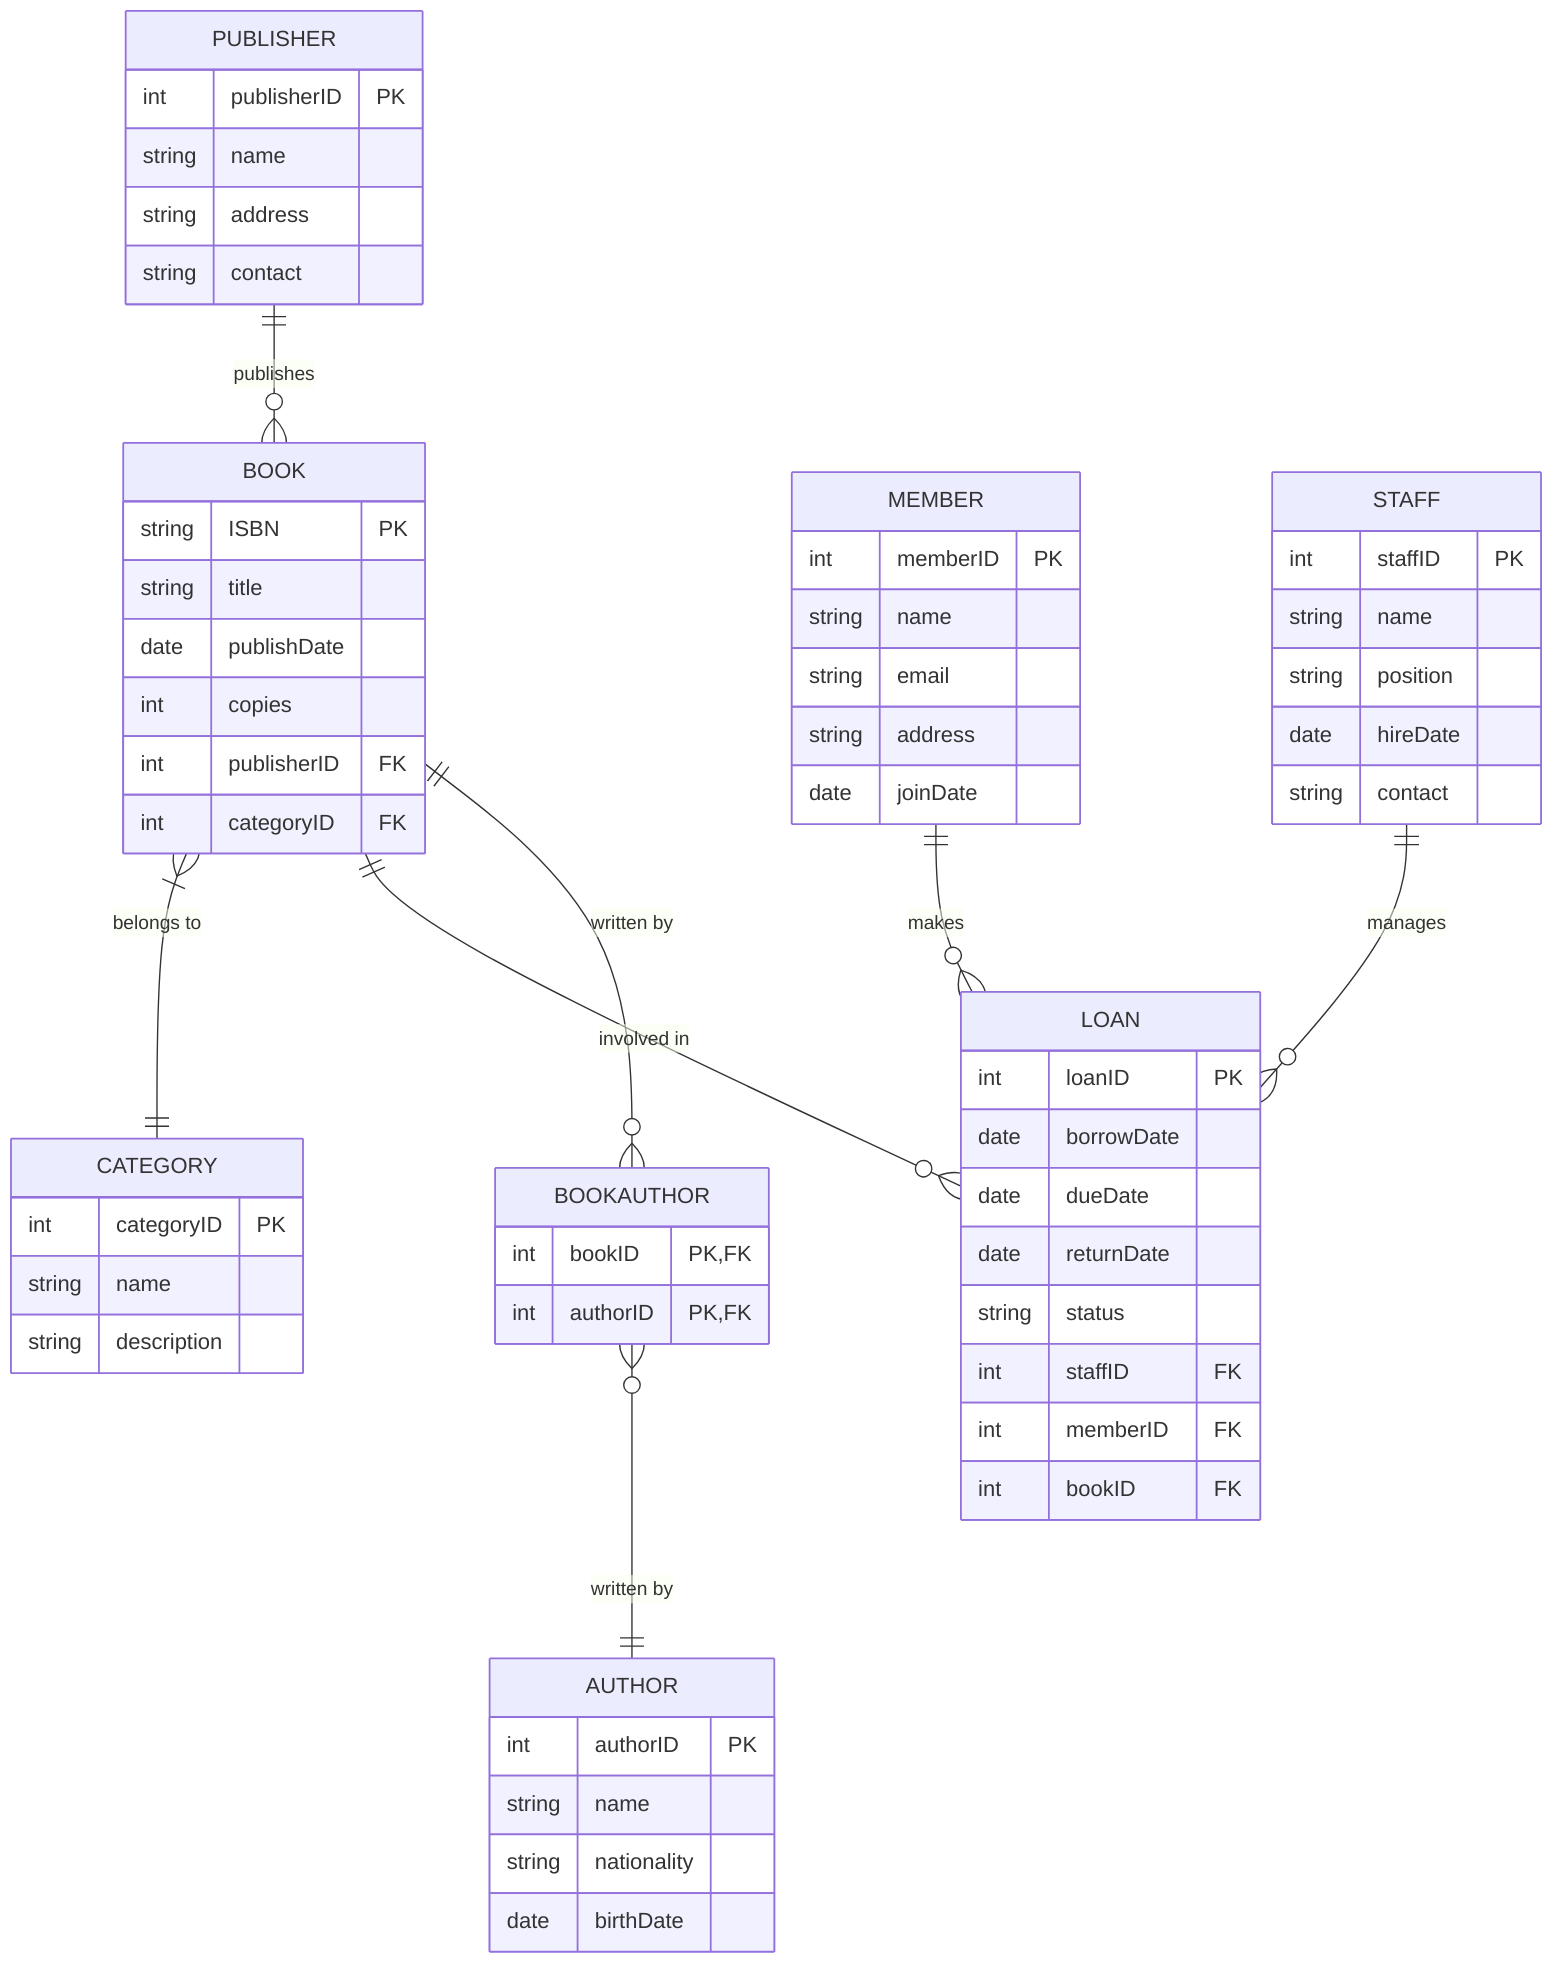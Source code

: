 erDiagram
    BOOK }|--|| CATEGORY : "belongs to"
    BOOK ||--o{ LOAN : "involved in"
    MEMBER ||--o{ LOAN : "makes"
    STAFF ||--o{ LOAN : "manages"
    PUBLISHER ||--o{ BOOK : "publishes"
    BOOK ||--o{ BOOKAUTHOR : "written by"
    BOOKAUTHOR }o--|| AUTHOR : "written by"

    BOOK {
        string ISBN PK
        string title
        date publishDate
        int copies
        int publisherID FK
        int categoryID FK
    }

    BOOKAUTHOR {
        int bookID PK, FK
        int authorID PK, FK
    }

    AUTHOR {
        int authorID PK
        string name
        string nationality
        date birthDate
    }

    MEMBER {
        int memberID PK
        string name
        string email
        string address
        date joinDate
    }

    LOAN {
        int loanID PK
        date borrowDate
        date dueDate
        date returnDate
        string status
        int staffID FK
        int memberID FK
        int bookID FK
    }

    CATEGORY {
        int categoryID PK
        string name
        string description
    }

    PUBLISHER {
        int publisherID PK
        string name
        string address
        string contact
    }

    STAFF {
        int staffID PK
        string name
        string position
        date hireDate
        string contact
    }
